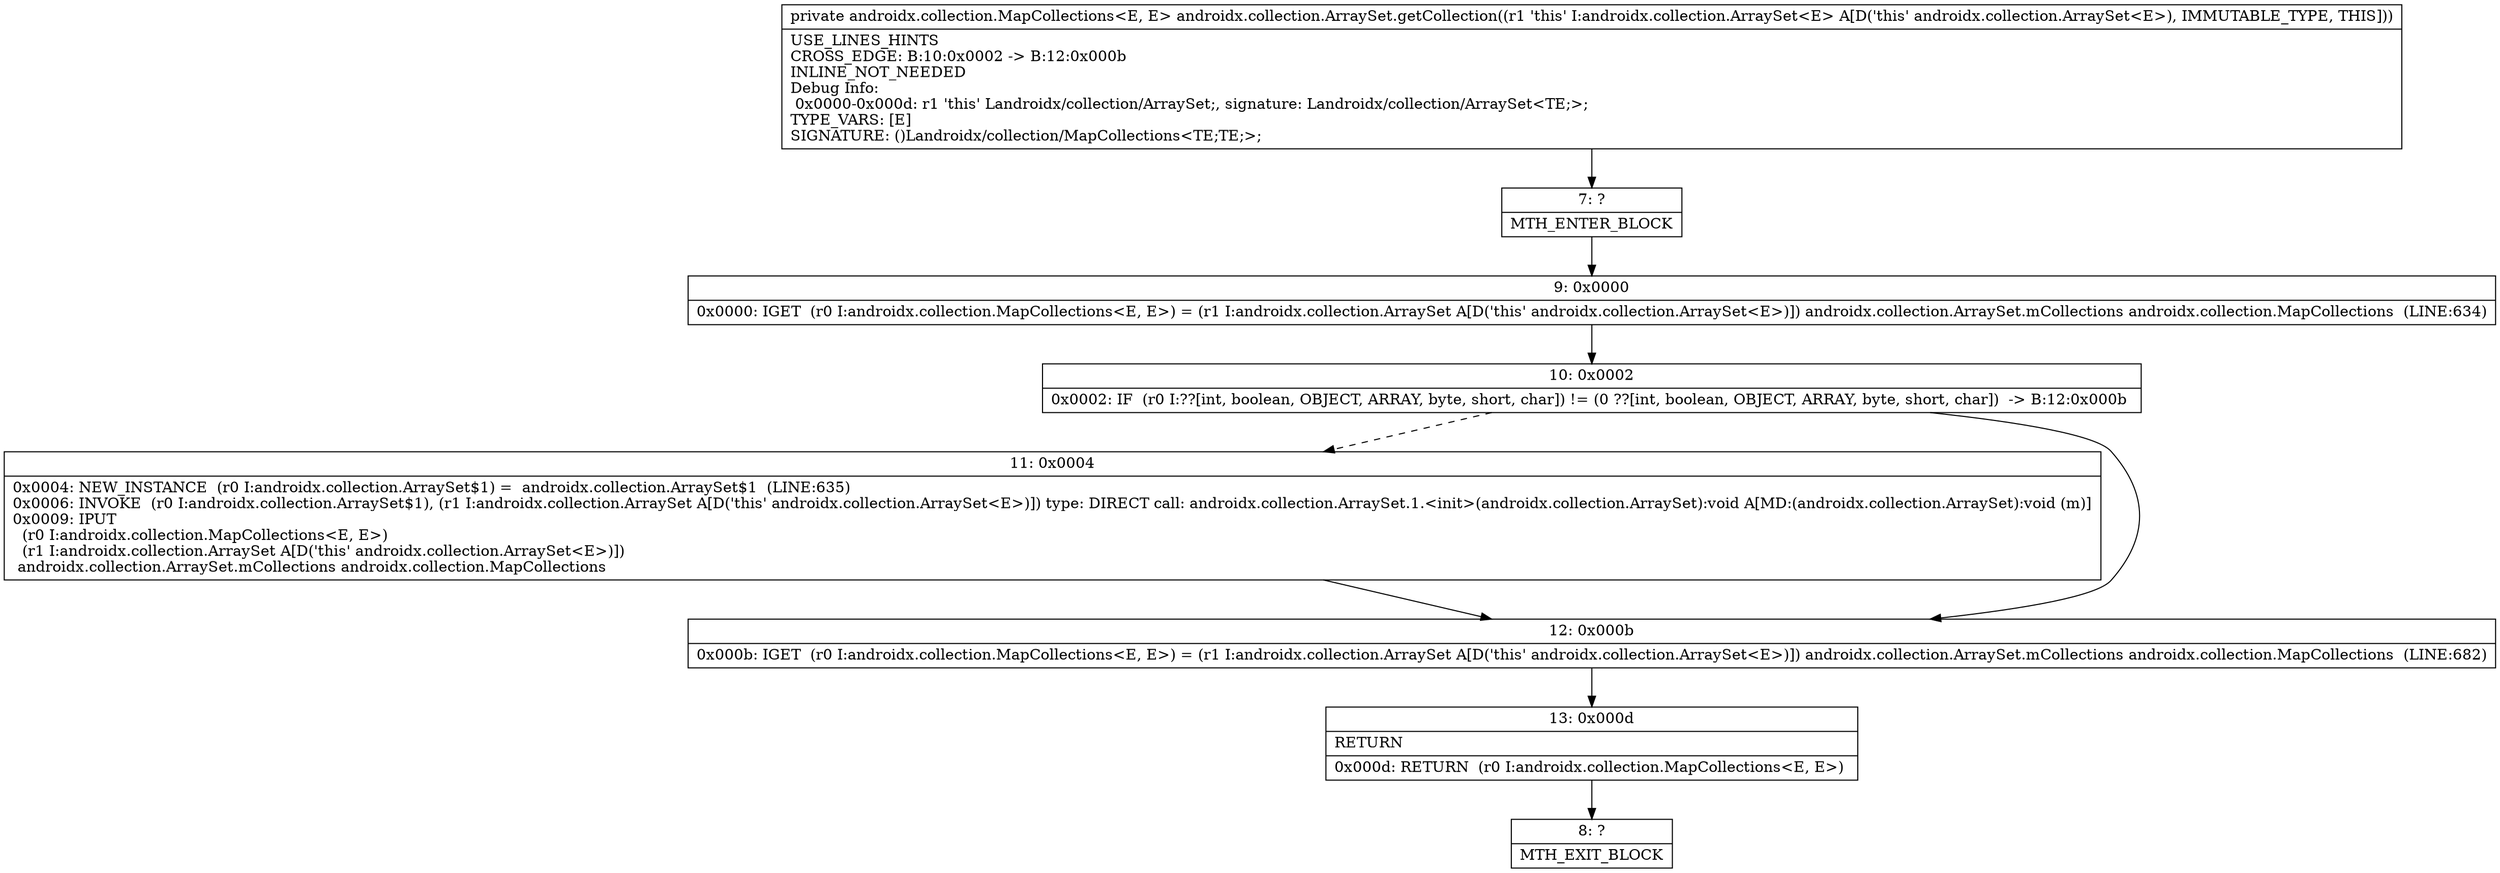 digraph "CFG forandroidx.collection.ArraySet.getCollection()Landroidx\/collection\/MapCollections;" {
Node_7 [shape=record,label="{7\:\ ?|MTH_ENTER_BLOCK\l}"];
Node_9 [shape=record,label="{9\:\ 0x0000|0x0000: IGET  (r0 I:androidx.collection.MapCollections\<E, E\>) = (r1 I:androidx.collection.ArraySet A[D('this' androidx.collection.ArraySet\<E\>)]) androidx.collection.ArraySet.mCollections androidx.collection.MapCollections  (LINE:634)\l}"];
Node_10 [shape=record,label="{10\:\ 0x0002|0x0002: IF  (r0 I:??[int, boolean, OBJECT, ARRAY, byte, short, char]) != (0 ??[int, boolean, OBJECT, ARRAY, byte, short, char])  \-\> B:12:0x000b \l}"];
Node_11 [shape=record,label="{11\:\ 0x0004|0x0004: NEW_INSTANCE  (r0 I:androidx.collection.ArraySet$1) =  androidx.collection.ArraySet$1  (LINE:635)\l0x0006: INVOKE  (r0 I:androidx.collection.ArraySet$1), (r1 I:androidx.collection.ArraySet A[D('this' androidx.collection.ArraySet\<E\>)]) type: DIRECT call: androidx.collection.ArraySet.1.\<init\>(androidx.collection.ArraySet):void A[MD:(androidx.collection.ArraySet):void (m)]\l0x0009: IPUT  \l  (r0 I:androidx.collection.MapCollections\<E, E\>)\l  (r1 I:androidx.collection.ArraySet A[D('this' androidx.collection.ArraySet\<E\>)])\l androidx.collection.ArraySet.mCollections androidx.collection.MapCollections \l}"];
Node_12 [shape=record,label="{12\:\ 0x000b|0x000b: IGET  (r0 I:androidx.collection.MapCollections\<E, E\>) = (r1 I:androidx.collection.ArraySet A[D('this' androidx.collection.ArraySet\<E\>)]) androidx.collection.ArraySet.mCollections androidx.collection.MapCollections  (LINE:682)\l}"];
Node_13 [shape=record,label="{13\:\ 0x000d|RETURN\l|0x000d: RETURN  (r0 I:androidx.collection.MapCollections\<E, E\>) \l}"];
Node_8 [shape=record,label="{8\:\ ?|MTH_EXIT_BLOCK\l}"];
MethodNode[shape=record,label="{private androidx.collection.MapCollections\<E, E\> androidx.collection.ArraySet.getCollection((r1 'this' I:androidx.collection.ArraySet\<E\> A[D('this' androidx.collection.ArraySet\<E\>), IMMUTABLE_TYPE, THIS]))  | USE_LINES_HINTS\lCROSS_EDGE: B:10:0x0002 \-\> B:12:0x000b\lINLINE_NOT_NEEDED\lDebug Info:\l  0x0000\-0x000d: r1 'this' Landroidx\/collection\/ArraySet;, signature: Landroidx\/collection\/ArraySet\<TE;\>;\lTYPE_VARS: [E]\lSIGNATURE: ()Landroidx\/collection\/MapCollections\<TE;TE;\>;\l}"];
MethodNode -> Node_7;Node_7 -> Node_9;
Node_9 -> Node_10;
Node_10 -> Node_11[style=dashed];
Node_10 -> Node_12;
Node_11 -> Node_12;
Node_12 -> Node_13;
Node_13 -> Node_8;
}

